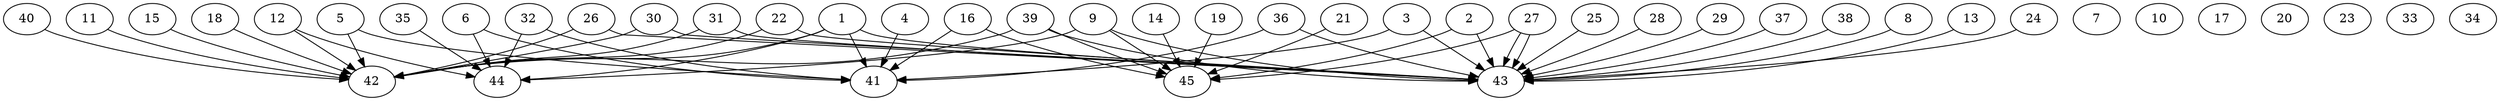 // DAG automatically generated by daggen at Thu Oct  3 14:07:24 2019
// ./daggen --dot -n 45 --ccr 0.3 --fat 0.9 --regular 0.5 --density 0.6 --mindata 5242880 --maxdata 52428800 
digraph G {
  1 [size="33300480", alpha="0.12", expect_size="9990144"] 
  1 -> 41 [size ="9990144"]
  1 -> 42 [size ="9990144"]
  1 -> 43 [size ="9990144"]
  1 -> 44 [size ="9990144"]
  2 [size="116790613", alpha="0.02", expect_size="35037184"] 
  2 -> 43 [size ="35037184"]
  2 -> 45 [size ="35037184"]
  3 [size="133003947", alpha="0.18", expect_size="39901184"] 
  3 -> 41 [size ="39901184"]
  3 -> 43 [size ="39901184"]
  4 [size="78124373", alpha="0.14", expect_size="23437312"] 
  4 -> 41 [size ="23437312"]
  5 [size="104417280", alpha="0.10", expect_size="31325184"] 
  5 -> 41 [size ="31325184"]
  5 -> 42 [size ="31325184"]
  6 [size="46455467", alpha="0.17", expect_size="13936640"] 
  6 -> 41 [size ="13936640"]
  6 -> 44 [size ="13936640"]
  7 [size="165724160", alpha="0.06", expect_size="49717248"] 
  8 [size="89251840", alpha="0.15", expect_size="26775552"] 
  8 -> 43 [size ="26775552"]
  9 [size="70307840", alpha="0.15", expect_size="21092352"] 
  9 -> 43 [size ="21092352"]
  9 -> 44 [size ="21092352"]
  9 -> 45 [size ="21092352"]
  10 [size="59562667", alpha="0.12", expect_size="17868800"] 
  11 [size="147978240", alpha="0.19", expect_size="44393472"] 
  11 -> 42 [size ="44393472"]
  12 [size="81684480", alpha="0.01", expect_size="24505344"] 
  12 -> 42 [size ="24505344"]
  12 -> 44 [size ="24505344"]
  13 [size="97372160", alpha="0.04", expect_size="29211648"] 
  13 -> 43 [size ="29211648"]
  14 [size="84794027", alpha="0.11", expect_size="25438208"] 
  14 -> 45 [size ="25438208"]
  15 [size="34699947", alpha="0.10", expect_size="10409984"] 
  15 -> 42 [size ="10409984"]
  16 [size="115029333", alpha="0.18", expect_size="34508800"] 
  16 -> 41 [size ="34508800"]
  16 -> 45 [size ="34508800"]
  17 [size="89982293", alpha="0.11", expect_size="26994688"] 
  18 [size="138222933", alpha="0.02", expect_size="41466880"] 
  18 -> 42 [size ="41466880"]
  19 [size="99184640", alpha="0.16", expect_size="29755392"] 
  19 -> 45 [size ="29755392"]
  20 [size="63313920", alpha="0.18", expect_size="18994176"] 
  21 [size="160023893", alpha="0.02", expect_size="48007168"] 
  21 -> 45 [size ="48007168"]
  22 [size="152992427", alpha="0.18", expect_size="45897728"] 
  22 -> 42 [size ="45897728"]
  22 -> 43 [size ="45897728"]
  23 [size="162491733", alpha="0.09", expect_size="48747520"] 
  24 [size="39830187", alpha="0.08", expect_size="11949056"] 
  24 -> 43 [size ="11949056"]
  25 [size="127709867", alpha="0.18", expect_size="38312960"] 
  25 -> 43 [size ="38312960"]
  26 [size="49797120", alpha="0.11", expect_size="14939136"] 
  26 -> 42 [size ="14939136"]
  26 -> 43 [size ="14939136"]
  27 [size="33262933", alpha="0.04", expect_size="9978880"] 
  27 -> 43 [size ="9978880"]
  27 -> 43 [size ="9978880"]
  27 -> 45 [size ="9978880"]
  28 [size="119227733", alpha="0.05", expect_size="35768320"] 
  28 -> 43 [size ="35768320"]
  29 [size="137028267", alpha="0.13", expect_size="41108480"] 
  29 -> 43 [size ="41108480"]
  30 [size="106755413", alpha="0.07", expect_size="32026624"] 
  30 -> 42 [size ="32026624"]
  30 -> 43 [size ="32026624"]
  31 [size="90289493", alpha="0.17", expect_size="27086848"] 
  31 -> 42 [size ="27086848"]
  31 -> 43 [size ="27086848"]
  32 [size="103451307", alpha="0.16", expect_size="31035392"] 
  32 -> 41 [size ="31035392"]
  32 -> 44 [size ="31035392"]
  33 [size="88272213", alpha="0.04", expect_size="26481664"] 
  34 [size="160279893", alpha="0.01", expect_size="48083968"] 
  35 [size="65556480", alpha="0.00", expect_size="19666944"] 
  35 -> 44 [size ="19666944"]
  36 [size="48329387", alpha="0.12", expect_size="14498816"] 
  36 -> 41 [size ="14498816"]
  36 -> 43 [size ="14498816"]
  37 [size="137577813", alpha="0.13", expect_size="41273344"] 
  37 -> 43 [size ="41273344"]
  38 [size="166980267", alpha="0.09", expect_size="50094080"] 
  38 -> 43 [size ="50094080"]
  39 [size="51025920", alpha="0.16", expect_size="15307776"] 
  39 -> 42 [size ="15307776"]
  39 -> 43 [size ="15307776"]
  39 -> 45 [size ="15307776"]
  40 [size="157122560", alpha="0.08", expect_size="47136768"] 
  40 -> 42 [size ="47136768"]
  41 [size="55504213", alpha="0.19", expect_size="16651264"] 
  42 [size="33959253", alpha="0.07", expect_size="10187776"] 
  43 [size="156695893", alpha="0.13", expect_size="47008768"] 
  44 [size="31754240", alpha="0.02", expect_size="9526272"] 
  45 [size="41021440", alpha="0.05", expect_size="12306432"] 
}

